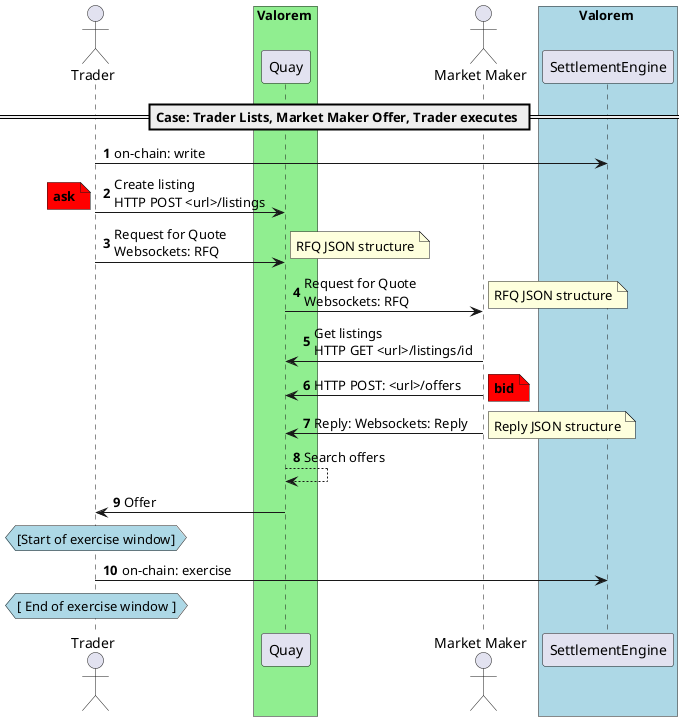 @startuml

actor Trader
box Valorem #LightGreen
participant Quay
end box
actor "Market Maker" as MM
box Valorem #LightBlue
participant SettlementEngine as SE
end box

== Case: Trader Lists, Market Maker Offer, Trader executes ==
autonumber
Trader -> SE: on-chain: write
Trader -> Quay: Create listing\nHTTP POST <url>/listings
note left #red
**ask**
end note
Trader -> Quay: Request for Quote\nWebsockets: RFQ
note right
RFQ JSON structure
end note
Quay -> MM: Request for Quote\nWebsockets: RFQ
note right
RFQ JSON structure
end note
MM -> Quay: Get listings\nHTTP GET <url>/listings/id
MM -> Quay: HTTP POST: <url>/offers
note right #red
**bid**
end note
MM -> Quay: Reply: Websockets: Reply
note right
Reply JSON structure
end note
Quay --> Quay: Search offers
Quay -> Trader: Offer
hnote over Trader #lightBlue
[Start of exercise window]
end hnote
Trader -> SE: on-chain: exercise
hnote over Trader #lightBlue
[ End of exercise window ]
end hnote
@enduml
